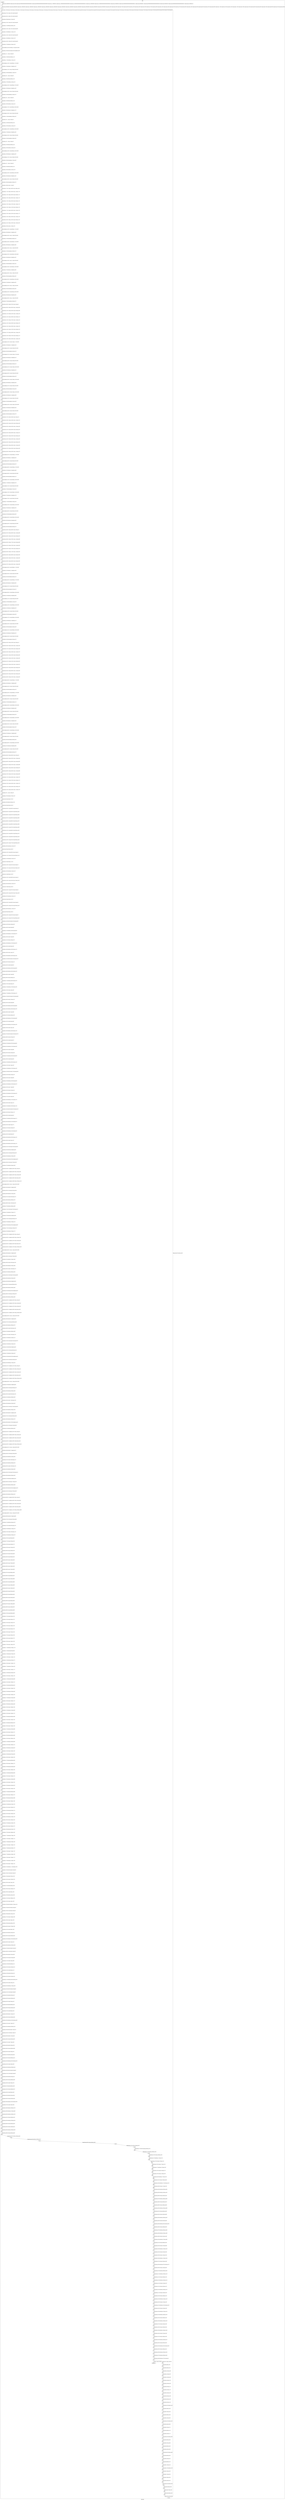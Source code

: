 digraph G {
label="Btor2XCFA";
subgraph cluster_0 {
label="main";
main_init[];
l1[];
l3[];
l4[];
l5[];
l6[];
l7[];
l8[];
l9[];
l10[];
l11[];
l12[];
l13[];
l14[];
l15[];
l16[];
l17[];
l18[];
l19[];
l20[];
l21[];
l22[];
l23[];
l24[];
l25[];
l26[];
l27[];
l28[];
l29[];
l30[];
l31[];
l32[];
l33[];
l34[];
l35[];
l36[];
l37[];
l38[];
l39[];
l40[];
l41[];
l42[];
l43[];
l44[];
l45[];
l46[];
l47[];
l48[];
l49[];
l50[];
l51[];
l52[];
l53[];
l54[];
l55[];
l56[];
l57[];
l58[];
l59[];
l60[];
l61[];
l62[];
l63[];
l64[];
l65[];
l66[];
l67[];
l68[];
l69[];
l70[];
l71[];
l72[];
l73[];
l74[];
l75[];
l76[];
l77[];
l78[];
l79[];
l80[];
l81[];
l82[];
l83[];
l84[];
l85[];
l86[];
l87[];
l88[];
l89[];
l90[];
l91[];
l92[];
l93[];
l94[];
l95[];
l96[];
l97[];
l98[];
l99[];
l100[];
l101[];
l102[];
l103[];
l104[];
l105[];
l106[];
l107[];
l108[];
l109[];
l110[];
l111[];
l112[];
l113[];
l114[];
l115[];
l116[];
l117[];
l118[];
l119[];
l120[];
l121[];
l122[];
l123[];
l124[];
l125[];
l126[];
l127[];
l128[];
l129[];
l130[];
l131[];
l132[];
l133[];
l134[];
l135[];
l136[];
l137[];
l138[];
l139[];
l140[];
l141[];
l142[];
l143[];
l144[];
l145[];
l146[];
l147[];
l148[];
l149[];
l150[];
l151[];
l152[];
l153[];
l154[];
l155[];
l156[];
l157[];
l158[];
l159[];
l160[];
l161[];
l162[];
l163[];
l164[];
l165[];
l166[];
l167[];
l168[];
l169[];
l170[];
l171[];
l172[];
l173[];
l174[];
l175[];
l176[];
l177[];
l178[];
l179[];
l180[];
l181[];
l182[];
l183[];
l184[];
l185[];
l186[];
l187[];
l188[];
l189[];
l190[];
l191[];
l192[];
l193[];
l194[];
l195[];
l196[];
l197[];
l198[];
l199[];
l200[];
l201[];
l202[];
l203[];
l204[];
l205[];
l206[];
l207[];
l208[];
l209[];
l210[];
l211[];
l212[];
l213[];
l214[];
l215[];
l216[];
l217[];
l218[];
l219[];
l220[];
l221[];
l222[];
l223[];
l224[];
l225[];
l226[];
l227[];
l228[];
l229[];
l230[];
l231[];
l232[];
l233[];
l234[];
l235[];
l236[];
l237[];
l238[];
l239[];
l240[];
l241[];
l242[];
l243[];
l244[];
l245[];
l246[];
l247[];
l248[];
l249[];
l250[];
l251[];
l252[];
l253[];
l254[];
l255[];
l256[];
l257[];
l258[];
l259[];
l260[];
l261[];
l262[];
l263[];
l264[];
l265[];
l266[];
l267[];
l268[];
l269[];
l270[];
l271[];
l272[];
l273[];
l274[];
l275[];
l276[];
l277[];
l278[];
l279[];
l280[];
l281[];
l282[];
l283[];
l284[];
l285[];
l286[];
l287[];
l288[];
l289[];
l290[];
l291[];
l292[];
l293[];
l294[];
l295[];
l296[];
l297[];
l298[];
l299[];
l300[];
l301[];
l302[];
l303[];
l304[];
l305[];
l306[];
l307[];
l308[];
l309[];
l310[];
l311[];
l312[];
l313[];
l314[];
l315[];
l316[];
l317[];
l318[];
l319[];
l320[];
l321[];
l322[];
l323[];
l324[];
l325[];
l326[];
l327[];
l328[];
l329[];
l330[];
l331[];
l332[];
l333[];
l334[];
l335[];
l336[];
l337[];
l338[];
l339[];
l340[];
l341[];
l342[];
l343[];
l344[];
l345[];
l346[];
l347[];
l348[];
l349[];
l350[];
l351[];
l352[];
l353[];
l354[];
l355[];
l356[];
l357[];
l358[];
l359[];
l360[];
l361[];
l362[];
l363[];
l364[];
l365[];
l366[];
l367[];
l368[];
l369[];
l370[];
l371[];
l372[];
l373[];
l374[];
l375[];
l376[];
l377[];
l378[];
l379[];
l380[];
l381[];
l382[];
l383[];
l384[];
l385[];
l386[];
l387[];
l388[];
l389[];
l390[];
l391[];
l392[];
l393[];
l394[];
l395[];
l396[];
l397[];
l398[];
l399[];
l400[];
l401[];
l402[];
l403[];
l404[];
l405[];
l406[];
l407[];
l408[];
l409[];
l410[];
l411[];
l412[];
l413[];
l414[];
l415[];
l416[];
l417[];
l418[];
l419[];
l420[];
l421[];
l422[];
l423[];
l424[];
l425[];
l426[];
l427[];
l428[];
l429[];
l430[];
l431[];
l432[];
l433[];
l434[];
l435[];
l436[];
l437[];
l438[];
l439[];
l440[];
l441[];
l442[];
l443[];
l444[];
l445[];
l446[];
l447[];
l448[];
l449[];
l450[];
l451[];
l452[];
l453[];
l454[];
l455[];
l456[];
l457[];
l458[];
l459[];
l460[];
l461[];
l462[];
l463[];
l464[];
l465[];
l466[];
l467[];
l468[];
l469[];
l470[];
l471[];
l472[];
l473[];
l474[];
l475[];
l476[];
l477[];
l478[];
l479[];
l480[];
l481[];
l482[];
l483[];
l484[];
l485[];
l486[];
l487[];
l488[];
l489[];
l490[];
l491[];
l492[];
l493[];
l494[];
l495[];
l496[];
l497[];
l498[];
l499[];
l500[];
l501[];
l502[];
l503[];
l504[];
l505[];
l506[];
l507[];
l508[];
l509[];
l510[];
l511[];
l512[];
l513[];
l514[];
l515[];
l516[];
l517[];
l518[];
l519[];
l520[];
l521[];
l522[];
l523[];
l524[];
l525[];
l526[];
l527[];
l528[];
l529[];
l530[];
l531[];
l532[];
l533[];
l534[];
l535[];
l536[];
l537[];
l538[];
l539[];
l540[];
l541[];
l542[];
l543[];
l544[];
l545[];
l546[];
l547[];
l548[];
l549[];
l550[];
l551[];
l552[];
l553[];
l554[];
l555[];
l556[];
l557[];
l558[];
l559[];
l560[];
l561[];
l562[];
l563[];
l564[];
l565[];
l566[];
l567[];
l568[];
l569[];
l570[];
l571[];
l572[];
l573[];
l574[];
l575[];
l576[];
l577[];
l578[];
l579[];
l580[];
l581[];
l582[];
l583[];
l584[];
l585[];
l586[];
l587[];
l588[];
l589[];
l590[];
l591[];
l592[];
l593[];
l594[];
l595[];
l596[];
l597[];
l598[];
l599[];
l600[];
l601[];
l602[];
l603[];
l604[];
l605[];
l606[];
l607[];
l608[];
l609[];
l610[];
l611[];
l612[];
l613[];
l614[];
l615[];
l616[];
l617[];
l618[];
l619[];
l620[];
l621[];
l622[];
l623[];
l624[];
l625[];
l626[];
l627[];
l628[];
l629[];
l630[];
l631[];
l632[];
l633[];
l634[];
l635[];
l636[];
l637[];
l638[];
l639[];
l640[];
l641[];
l642[];
l643[];
l644[];
l645[];
l646[];
l647[];
l648[];
l649[];
l650[];
l651[];
l652[];
l653[];
l654[];
l655[];
l656[];
l657[];
l658[];
l659[];
l660[];
l661[];
l662[];
l663[];
l664[];
l665[];
l666[];
l667[];
l668[];
l669[];
l670[];
l671[];
l672[];
l673[];
l674[];
l675[];
l676[];
l677[];
l678[];
l679[];
l680[];
l681[];
l682[];
l683[];
l684[];
l685[];
l686[];
l687[];
l688[];
l689[];
l690[];
l691[];
l692[];
l693[];
l694[];
l695[];
l696[];
l697[];
l698[];
l699[];
l700[];
l701[];
l702[];
l703[];
l704[];
l705[];
l706[];
l707[];
l708[];
l709[];
l710[];
l711[];
l712[];
l713[];
l714[];
l715[];
l716[];
l717[];
l718[];
l719[];
l720[];
l721[];
l722[];
l723[];
l724[];
l725[];
l726[];
l727[];
l728[];
l729[];
l730[];
l731[];
l732[];
l733[];
l734[];
l735[];
l736[];
l737[];
l738[];
l739[];
l740[];
l741[];
l742[];
l743[];
l744[];
l745[];
l746[];
l747[];
l748[];
l749[];
l750[];
l751[];
l752[];
l753[];
l754[];
main_error[];
l755[];
l756[];
l757[];
l758[];
l759[];
l760[];
l761[];
l762[];
l763[];
l764[];
l765[];
l766[];
l767[];
l768[];
l769[];
l770[];
l771[];
l772[];
l773[];
l774[];
l775[];
l776[];
l777[];
l778[];
l779[];
l780[];
l781[];
l782[];
l783[];
l784[];
l785[];
l786[];
l787[];
l788[];
l789[];
l790[];
l791[];
l792[];
l793[];
l794[];
l795[];
l796[];
l797[];
l798[];
main_init -> l1 [label="[(assign const_5 #b00000000),(assign const_32 #b0),(assign const_95 #b00000000000000000000000000000001),(assign const_96 #b00000000000000000000000000000000),(assign const_111 #b00000001),(assign const_113 #b000000000000000000000000),(assign const_116 #b00000000000000000000000000000110),(assign const_120 #b00000000),(assign const_221 #b00000000000000000000000000000010),(assign const_224 #b00000010),(assign const_260 #b00000000000000000000000000000011),(assign const_263 #b00000011),(assign const_299 #b00000000000000000000000000000100),(assign const_302 #b00000100),(assign const_338 #b00000000000000000000000000000101),(assign const_341 #b00000101)] "];
l3 -> l4 [label="[(havoc input_112),(havoc input_122),(havoc input_124),(havoc input_131),(havoc input_133),(havoc input_140),(havoc input_142),(havoc input_149),(havoc input_151),(havoc input_158),(havoc input_160),(havoc input_167),(havoc input_377),(havoc input_381),(havoc input_384),(havoc input_385),(havoc input_386),(havoc input_387),(havoc input_388),(havoc input_389),(havoc input_390),(havoc input_391),(havoc input_392),(havoc input_393),(havoc input_407),(havoc input_413),(havoc input_419),(havoc input_425),(havoc input_431),(havoc input_437),(havoc input_452),(havoc input_470),(havoc input_488),(havoc input_506),(havoc input_524),(havoc input_542)] "];
l4 -> l5 [label="[(assign ternary_97 (ite (= state_41 #b1) const_95 const_96))] "];
l5 -> l6 [label="[(assign ternary_98 (ite (= state_51 #b1) const_95 const_96))] "];
l6 -> l7 [label="[(assign binary_99 (bvadd ternary_97 ternary_98))] "];
l7 -> l8 [label="[(assign ternary_100 (ite (= state_61 #b1) const_95 const_96))] "];
l8 -> l9 [label="[(assign binary_101 (bvadd binary_99 ternary_100))] "];
l9 -> l10 [label="[(assign ternary_102 (ite (= state_71 #b1) const_95 const_96))] "];
l10 -> l11 [label="[(assign binary_103 (bvadd binary_101 ternary_102))] "];
l11 -> l12 [label="[(assign ternary_104 (ite (= state_81 #b1) const_95 const_96))] "];
l12 -> l13 [label="[(assign binary_105 (bvadd binary_103 ternary_104))] "];
l13 -> l14 [label="[(assign ternary_106 (ite (= state_91 #b1) const_95 const_96))] "];
l14 -> l15 [label="[(assign binary_107 (bvadd binary_105 ternary_106))] "];
l15 -> l16 [label="[(assign comparison_108 (ite (bvule binary_107 const_95) #b1 #b0))] "];
l16 -> l17 [label="[(assign binary_109 (bvand (bvnot state_93) (bvnot comparison_108)))] "];
l17 -> l18 [label="[(assign binary_114 (++ const_113 state_30))] "];
l18 -> l19 [label="[(assign binary_115 (bvadd const_95 binary_114))] "];
l19 -> l20 [label="[(assign binary_117 (bvsrem binary_115 const_116))] "];
l20 -> l21 [label="[(assign comparison_118 (ite (= const_96 binary_117) #b1 #b0))] "];
l21 -> l22 [label="[(assign binary_119 (bvand input_112 comparison_118))] "];
l22 -> l23 [label="[(assign comparison_121 (ite (= const_120 state_30) #b1 #b0))] "];
l23 -> l24 [label="[(assign binary_123 (bvand comparison_121 input_122))] "];
l24 -> l25 [label="[(assign binary_125 (++ const_113 state_28))] "];
l25 -> l26 [label="[(assign binary_126 (bvadd const_95 binary_125))] "];
l26 -> l27 [label="[(assign binary_127 (bvsrem binary_126 const_116))] "];
l27 -> l28 [label="[(assign comparison_128 (ite (= const_96 binary_127) #b1 #b0))] "];
l28 -> l29 [label="[(assign binary_129 (bvand input_124 comparison_128))] "];
l29 -> l30 [label="[(assign comparison_130 (ite (= const_120 state_28) #b1 #b0))] "];
l30 -> l31 [label="[(assign binary_132 (bvand comparison_130 input_131))] "];
l31 -> l32 [label="[(assign binary_134 (++ const_113 state_26))] "];
l32 -> l33 [label="[(assign binary_135 (bvadd const_95 binary_134))] "];
l33 -> l34 [label="[(assign binary_136 (bvsrem binary_135 const_116))] "];
l34 -> l35 [label="[(assign comparison_137 (ite (= const_96 binary_136) #b1 #b0))] "];
l35 -> l36 [label="[(assign binary_138 (bvand input_133 comparison_137))] "];
l36 -> l37 [label="[(assign comparison_139 (ite (= const_120 state_26) #b1 #b0))] "];
l37 -> l38 [label="[(assign binary_141 (bvand comparison_139 input_140))] "];
l38 -> l39 [label="[(assign binary_143 (++ const_113 state_24))] "];
l39 -> l40 [label="[(assign binary_144 (bvadd const_95 binary_143))] "];
l40 -> l41 [label="[(assign binary_145 (bvsrem binary_144 const_116))] "];
l41 -> l42 [label="[(assign comparison_146 (ite (= const_96 binary_145) #b1 #b0))] "];
l42 -> l43 [label="[(assign binary_147 (bvand input_142 comparison_146))] "];
l43 -> l44 [label="[(assign comparison_148 (ite (= const_120 state_24) #b1 #b0))] "];
l44 -> l45 [label="[(assign binary_150 (bvand comparison_148 input_149))] "];
l45 -> l46 [label="[(assign binary_152 (++ const_113 state_22))] "];
l46 -> l47 [label="[(assign binary_153 (bvadd const_95 binary_152))] "];
l47 -> l48 [label="[(assign binary_154 (bvsrem binary_153 const_116))] "];
l48 -> l49 [label="[(assign comparison_155 (ite (= const_96 binary_154) #b1 #b0))] "];
l49 -> l50 [label="[(assign binary_156 (bvand input_151 comparison_155))] "];
l50 -> l51 [label="[(assign comparison_157 (ite (= const_120 state_22) #b1 #b0))] "];
l51 -> l52 [label="[(assign binary_159 (bvand comparison_157 input_158))] "];
l52 -> l53 [label="[(assign binary_161 (++ const_113 state_20))] "];
l53 -> l54 [label="[(assign binary_162 (bvadd const_95 binary_161))] "];
l54 -> l55 [label="[(assign binary_163 (bvsrem binary_162 const_116))] "];
l55 -> l56 [label="[(assign comparison_164 (ite (= const_96 binary_163) #b1 #b0))] "];
l56 -> l57 [label="[(assign binary_165 (bvand input_160 comparison_164))] "];
l57 -> l58 [label="[(assign comparison_166 (ite (= const_120 state_20) #b1 #b0))] "];
l58 -> l59 [label="[(assign binary_168 (bvand comparison_166 input_167))] "];
l59 -> l60 [label="[(assign binary_169 (bvxor const_111 state_6))] "];
l60 -> l61 [label="[(assign ternary_170 (ite (= binary_168 #b1) const_120 binary_169))] "];
l61 -> l62 [label="[(assign ternary_171 (ite (= binary_165 #b1) const_111 ternary_170))] "];
l62 -> l63 [label="[(assign ternary_172 (ite (= binary_159 #b1) const_120 ternary_171))] "];
l63 -> l64 [label="[(assign ternary_173 (ite (= binary_156 #b1) const_111 ternary_172))] "];
l64 -> l65 [label="[(assign ternary_174 (ite (= binary_150 #b1) const_120 ternary_173))] "];
l65 -> l66 [label="[(assign ternary_175 (ite (= binary_147 #b1) const_111 ternary_174))] "];
l66 -> l67 [label="[(assign ternary_176 (ite (= binary_141 #b1) const_120 ternary_175))] "];
l67 -> l68 [label="[(assign ternary_177 (ite (= binary_138 #b1) const_111 ternary_176))] "];
l68 -> l69 [label="[(assign ternary_178 (ite (= binary_132 #b1) const_120 ternary_177))] "];
l69 -> l70 [label="[(assign ternary_179 (ite (= binary_129 #b1) const_111 ternary_178))] "];
l70 -> l71 [label="[(assign ternary_180 (ite (= binary_123 #b1) const_120 ternary_179))] "];
l71 -> l72 [label="[(assign ternary_181 (ite (= binary_119 #b1) const_111 ternary_180))] "];
l72 -> l73 [label="[(assign binary_182 (bvxor const_111 ternary_181))] "];
l73 -> l74 [label="[(assign comparison_184 (ite (= const_95 binary_117) #b1 #b0))] "];
l74 -> l75 [label="[(assign binary_185 (bvand input_112 comparison_184))] "];
l75 -> l76 [label="[(assign comparison_186 (ite (= const_111 state_30) #b1 #b0))] "];
l76 -> l77 [label="[(assign binary_187 (bvand comparison_186 input_122))] "];
l77 -> l78 [label="[(assign comparison_188 (ite (= const_95 binary_127) #b1 #b0))] "];
l78 -> l79 [label="[(assign binary_189 (bvand input_124 comparison_188))] "];
l79 -> l80 [label="[(assign comparison_190 (ite (= const_111 state_28) #b1 #b0))] "];
l80 -> l81 [label="[(assign binary_191 (bvand comparison_190 input_131))] "];
l81 -> l82 [label="[(assign comparison_192 (ite (= const_95 binary_136) #b1 #b0))] "];
l82 -> l83 [label="[(assign binary_193 (bvand input_133 comparison_192))] "];
l83 -> l84 [label="[(assign comparison_194 (ite (= const_111 state_26) #b1 #b0))] "];
l84 -> l85 [label="[(assign binary_195 (bvand comparison_194 input_140))] "];
l85 -> l86 [label="[(assign comparison_196 (ite (= const_95 binary_145) #b1 #b0))] "];
l86 -> l87 [label="[(assign binary_197 (bvand input_142 comparison_196))] "];
l87 -> l88 [label="[(assign comparison_198 (ite (= const_111 state_24) #b1 #b0))] "];
l88 -> l89 [label="[(assign binary_199 (bvand comparison_198 input_149))] "];
l89 -> l90 [label="[(assign comparison_200 (ite (= const_95 binary_154) #b1 #b0))] "];
l90 -> l91 [label="[(assign binary_201 (bvand input_151 comparison_200))] "];
l91 -> l92 [label="[(assign comparison_202 (ite (= const_111 state_22) #b1 #b0))] "];
l92 -> l93 [label="[(assign binary_203 (bvand comparison_202 input_158))] "];
l93 -> l94 [label="[(assign comparison_204 (ite (= const_95 binary_163) #b1 #b0))] "];
l94 -> l95 [label="[(assign binary_205 (bvand input_160 comparison_204))] "];
l95 -> l96 [label="[(assign comparison_206 (ite (= const_111 state_20) #b1 #b0))] "];
l96 -> l97 [label="[(assign binary_207 (bvand comparison_206 input_167))] "];
l97 -> l98 [label="[(assign ternary_208 (ite (= binary_207 #b1) const_120 state_8))] "];
l98 -> l99 [label="[(assign ternary_209 (ite (= binary_205 #b1) const_111 ternary_208))] "];
l99 -> l100 [label="[(assign ternary_210 (ite (= binary_203 #b1) const_120 ternary_209))] "];
l100 -> l101 [label="[(assign ternary_211 (ite (= binary_201 #b1) const_111 ternary_210))] "];
l101 -> l102 [label="[(assign ternary_212 (ite (= binary_199 #b1) const_120 ternary_211))] "];
l102 -> l103 [label="[(assign ternary_213 (ite (= binary_197 #b1) const_111 ternary_212))] "];
l103 -> l104 [label="[(assign ternary_214 (ite (= binary_195 #b1) const_120 ternary_213))] "];
l104 -> l105 [label="[(assign ternary_215 (ite (= binary_193 #b1) const_111 ternary_214))] "];
l105 -> l106 [label="[(assign ternary_216 (ite (= binary_191 #b1) const_120 ternary_215))] "];
l106 -> l107 [label="[(assign ternary_217 (ite (= binary_189 #b1) const_111 ternary_216))] "];
l107 -> l108 [label="[(assign ternary_218 (ite (= binary_187 #b1) const_120 ternary_217))] "];
l108 -> l109 [label="[(assign ternary_219 (ite (= binary_185 #b1) const_111 ternary_218))] "];
l109 -> l110 [label="[(assign comparison_222 (ite (= const_221 binary_117) #b1 #b0))] "];
l110 -> l111 [label="[(assign binary_223 (bvand input_112 comparison_222))] "];
l111 -> l112 [label="[(assign comparison_225 (ite (= const_224 state_30) #b1 #b0))] "];
l112 -> l113 [label="[(assign binary_226 (bvand comparison_225 input_122))] "];
l113 -> l114 [label="[(assign comparison_227 (ite (= const_221 binary_127) #b1 #b0))] "];
l114 -> l115 [label="[(assign binary_228 (bvand input_124 comparison_227))] "];
l115 -> l116 [label="[(assign comparison_229 (ite (= const_224 state_28) #b1 #b0))] "];
l116 -> l117 [label="[(assign binary_230 (bvand comparison_229 input_131))] "];
l117 -> l118 [label="[(assign comparison_231 (ite (= const_221 binary_136) #b1 #b0))] "];
l118 -> l119 [label="[(assign binary_232 (bvand input_133 comparison_231))] "];
l119 -> l120 [label="[(assign comparison_233 (ite (= const_224 state_26) #b1 #b0))] "];
l120 -> l121 [label="[(assign binary_234 (bvand comparison_233 input_140))] "];
l121 -> l122 [label="[(assign comparison_235 (ite (= const_221 binary_145) #b1 #b0))] "];
l122 -> l123 [label="[(assign binary_236 (bvand input_142 comparison_235))] "];
l123 -> l124 [label="[(assign comparison_237 (ite (= const_224 state_24) #b1 #b0))] "];
l124 -> l125 [label="[(assign binary_238 (bvand comparison_237 input_149))] "];
l125 -> l126 [label="[(assign comparison_239 (ite (= const_221 binary_154) #b1 #b0))] "];
l126 -> l127 [label="[(assign binary_240 (bvand input_151 comparison_239))] "];
l127 -> l128 [label="[(assign comparison_241 (ite (= const_224 state_22) #b1 #b0))] "];
l128 -> l129 [label="[(assign binary_242 (bvand comparison_241 input_158))] "];
l129 -> l130 [label="[(assign comparison_243 (ite (= const_221 binary_163) #b1 #b0))] "];
l130 -> l131 [label="[(assign binary_244 (bvand input_160 comparison_243))] "];
l131 -> l132 [label="[(assign comparison_245 (ite (= const_224 state_20) #b1 #b0))] "];
l132 -> l133 [label="[(assign binary_246 (bvand comparison_245 input_167))] "];
l133 -> l134 [label="[(assign ternary_247 (ite (= binary_246 #b1) const_120 state_10))] "];
l134 -> l135 [label="[(assign ternary_248 (ite (= binary_244 #b1) const_111 ternary_247))] "];
l135 -> l136 [label="[(assign ternary_249 (ite (= binary_242 #b1) const_120 ternary_248))] "];
l136 -> l137 [label="[(assign ternary_250 (ite (= binary_240 #b1) const_111 ternary_249))] "];
l137 -> l138 [label="[(assign ternary_251 (ite (= binary_238 #b1) const_120 ternary_250))] "];
l138 -> l139 [label="[(assign ternary_252 (ite (= binary_236 #b1) const_111 ternary_251))] "];
l139 -> l140 [label="[(assign ternary_253 (ite (= binary_234 #b1) const_120 ternary_252))] "];
l140 -> l141 [label="[(assign ternary_254 (ite (= binary_232 #b1) const_111 ternary_253))] "];
l141 -> l142 [label="[(assign ternary_255 (ite (= binary_230 #b1) const_120 ternary_254))] "];
l142 -> l143 [label="[(assign ternary_256 (ite (= binary_228 #b1) const_111 ternary_255))] "];
l143 -> l144 [label="[(assign ternary_257 (ite (= binary_226 #b1) const_120 ternary_256))] "];
l144 -> l145 [label="[(assign ternary_258 (ite (= binary_223 #b1) const_111 ternary_257))] "];
l145 -> l146 [label="[(assign comparison_261 (ite (= const_260 binary_117) #b1 #b0))] "];
l146 -> l147 [label="[(assign binary_262 (bvand input_112 comparison_261))] "];
l147 -> l148 [label="[(assign comparison_264 (ite (= const_263 state_30) #b1 #b0))] "];
l148 -> l149 [label="[(assign binary_265 (bvand comparison_264 input_122))] "];
l149 -> l150 [label="[(assign comparison_266 (ite (= const_260 binary_127) #b1 #b0))] "];
l150 -> l151 [label="[(assign binary_267 (bvand input_124 comparison_266))] "];
l151 -> l152 [label="[(assign comparison_268 (ite (= const_263 state_28) #b1 #b0))] "];
l152 -> l153 [label="[(assign binary_269 (bvand comparison_268 input_131))] "];
l153 -> l154 [label="[(assign comparison_270 (ite (= const_260 binary_136) #b1 #b0))] "];
l154 -> l155 [label="[(assign binary_271 (bvand input_133 comparison_270))] "];
l155 -> l156 [label="[(assign comparison_272 (ite (= const_263 state_26) #b1 #b0))] "];
l156 -> l157 [label="[(assign binary_273 (bvand comparison_272 input_140))] "];
l157 -> l158 [label="[(assign comparison_274 (ite (= const_260 binary_145) #b1 #b0))] "];
l158 -> l159 [label="[(assign binary_275 (bvand input_142 comparison_274))] "];
l159 -> l160 [label="[(assign comparison_276 (ite (= const_263 state_24) #b1 #b0))] "];
l160 -> l161 [label="[(assign binary_277 (bvand comparison_276 input_149))] "];
l161 -> l162 [label="[(assign comparison_278 (ite (= const_260 binary_154) #b1 #b0))] "];
l162 -> l163 [label="[(assign binary_279 (bvand input_151 comparison_278))] "];
l163 -> l164 [label="[(assign comparison_280 (ite (= const_263 state_22) #b1 #b0))] "];
l164 -> l165 [label="[(assign binary_281 (bvand comparison_280 input_158))] "];
l165 -> l166 [label="[(assign comparison_282 (ite (= const_260 binary_163) #b1 #b0))] "];
l166 -> l167 [label="[(assign binary_283 (bvand input_160 comparison_282))] "];
l167 -> l168 [label="[(assign comparison_284 (ite (= const_263 state_20) #b1 #b0))] "];
l168 -> l169 [label="[(assign binary_285 (bvand comparison_284 input_167))] "];
l169 -> l170 [label="[(assign ternary_286 (ite (= binary_285 #b1) const_120 state_12))] "];
l170 -> l171 [label="[(assign ternary_287 (ite (= binary_283 #b1) const_111 ternary_286))] "];
l171 -> l172 [label="[(assign ternary_288 (ite (= binary_281 #b1) const_120 ternary_287))] "];
l172 -> l173 [label="[(assign ternary_289 (ite (= binary_279 #b1) const_111 ternary_288))] "];
l173 -> l174 [label="[(assign ternary_290 (ite (= binary_277 #b1) const_120 ternary_289))] "];
l174 -> l175 [label="[(assign ternary_291 (ite (= binary_275 #b1) const_111 ternary_290))] "];
l175 -> l176 [label="[(assign ternary_292 (ite (= binary_273 #b1) const_120 ternary_291))] "];
l176 -> l177 [label="[(assign ternary_293 (ite (= binary_271 #b1) const_111 ternary_292))] "];
l177 -> l178 [label="[(assign ternary_294 (ite (= binary_269 #b1) const_120 ternary_293))] "];
l178 -> l179 [label="[(assign ternary_295 (ite (= binary_267 #b1) const_111 ternary_294))] "];
l179 -> l180 [label="[(assign ternary_296 (ite (= binary_265 #b1) const_120 ternary_295))] "];
l180 -> l181 [label="[(assign ternary_297 (ite (= binary_262 #b1) const_111 ternary_296))] "];
l181 -> l182 [label="[(assign comparison_300 (ite (= const_299 binary_117) #b1 #b0))] "];
l182 -> l183 [label="[(assign binary_301 (bvand input_112 comparison_300))] "];
l183 -> l184 [label="[(assign comparison_303 (ite (= const_302 state_30) #b1 #b0))] "];
l184 -> l185 [label="[(assign binary_304 (bvand comparison_303 input_122))] "];
l185 -> l186 [label="[(assign comparison_305 (ite (= const_299 binary_127) #b1 #b0))] "];
l186 -> l187 [label="[(assign binary_306 (bvand input_124 comparison_305))] "];
l187 -> l188 [label="[(assign comparison_307 (ite (= const_302 state_28) #b1 #b0))] "];
l188 -> l189 [label="[(assign binary_308 (bvand comparison_307 input_131))] "];
l189 -> l190 [label="[(assign comparison_309 (ite (= const_299 binary_136) #b1 #b0))] "];
l190 -> l191 [label="[(assign binary_310 (bvand input_133 comparison_309))] "];
l191 -> l192 [label="[(assign comparison_311 (ite (= const_302 state_26) #b1 #b0))] "];
l192 -> l193 [label="[(assign binary_312 (bvand comparison_311 input_140))] "];
l193 -> l194 [label="[(assign comparison_313 (ite (= const_299 binary_145) #b1 #b0))] "];
l194 -> l195 [label="[(assign binary_314 (bvand input_142 comparison_313))] "];
l195 -> l196 [label="[(assign comparison_315 (ite (= const_302 state_24) #b1 #b0))] "];
l196 -> l197 [label="[(assign binary_316 (bvand comparison_315 input_149))] "];
l197 -> l198 [label="[(assign comparison_317 (ite (= const_299 binary_154) #b1 #b0))] "];
l198 -> l199 [label="[(assign binary_318 (bvand input_151 comparison_317))] "];
l199 -> l200 [label="[(assign comparison_319 (ite (= const_302 state_22) #b1 #b0))] "];
l200 -> l201 [label="[(assign binary_320 (bvand comparison_319 input_158))] "];
l201 -> l202 [label="[(assign comparison_321 (ite (= const_299 binary_163) #b1 #b0))] "];
l202 -> l203 [label="[(assign binary_322 (bvand input_160 comparison_321))] "];
l203 -> l204 [label="[(assign comparison_323 (ite (= const_302 state_20) #b1 #b0))] "];
l204 -> l205 [label="[(assign binary_324 (bvand comparison_323 input_167))] "];
l205 -> l206 [label="[(assign ternary_325 (ite (= binary_324 #b1) const_120 state_14))] "];
l206 -> l207 [label="[(assign ternary_326 (ite (= binary_322 #b1) const_111 ternary_325))] "];
l207 -> l208 [label="[(assign ternary_327 (ite (= binary_320 #b1) const_120 ternary_326))] "];
l208 -> l209 [label="[(assign ternary_328 (ite (= binary_318 #b1) const_111 ternary_327))] "];
l209 -> l210 [label="[(assign ternary_329 (ite (= binary_316 #b1) const_120 ternary_328))] "];
l210 -> l211 [label="[(assign ternary_330 (ite (= binary_314 #b1) const_111 ternary_329))] "];
l211 -> l212 [label="[(assign ternary_331 (ite (= binary_312 #b1) const_120 ternary_330))] "];
l212 -> l213 [label="[(assign ternary_332 (ite (= binary_310 #b1) const_111 ternary_331))] "];
l213 -> l214 [label="[(assign ternary_333 (ite (= binary_308 #b1) const_120 ternary_332))] "];
l214 -> l215 [label="[(assign ternary_334 (ite (= binary_306 #b1) const_111 ternary_333))] "];
l215 -> l216 [label="[(assign ternary_335 (ite (= binary_304 #b1) const_120 ternary_334))] "];
l216 -> l217 [label="[(assign ternary_336 (ite (= binary_301 #b1) const_111 ternary_335))] "];
l217 -> l218 [label="[(assign comparison_339 (ite (= const_338 binary_117) #b1 #b0))] "];
l218 -> l219 [label="[(assign binary_340 (bvand input_112 comparison_339))] "];
l219 -> l220 [label="[(assign comparison_342 (ite (= const_341 state_30) #b1 #b0))] "];
l220 -> l221 [label="[(assign binary_343 (bvand comparison_342 input_122))] "];
l221 -> l222 [label="[(assign comparison_344 (ite (= const_338 binary_127) #b1 #b0))] "];
l222 -> l223 [label="[(assign binary_345 (bvand input_124 comparison_344))] "];
l223 -> l224 [label="[(assign comparison_346 (ite (= const_341 state_28) #b1 #b0))] "];
l224 -> l225 [label="[(assign binary_347 (bvand comparison_346 input_131))] "];
l225 -> l226 [label="[(assign comparison_348 (ite (= const_338 binary_136) #b1 #b0))] "];
l226 -> l227 [label="[(assign binary_349 (bvand input_133 comparison_348))] "];
l227 -> l228 [label="[(assign comparison_350 (ite (= const_341 state_26) #b1 #b0))] "];
l228 -> l229 [label="[(assign binary_351 (bvand comparison_350 input_140))] "];
l229 -> l230 [label="[(assign comparison_352 (ite (= const_338 binary_145) #b1 #b0))] "];
l230 -> l231 [label="[(assign binary_353 (bvand input_142 comparison_352))] "];
l231 -> l232 [label="[(assign comparison_354 (ite (= const_341 state_24) #b1 #b0))] "];
l232 -> l233 [label="[(assign binary_355 (bvand comparison_354 input_149))] "];
l233 -> l234 [label="[(assign comparison_356 (ite (= const_338 binary_154) #b1 #b0))] "];
l234 -> l235 [label="[(assign binary_357 (bvand input_151 comparison_356))] "];
l235 -> l236 [label="[(assign comparison_358 (ite (= const_341 state_22) #b1 #b0))] "];
l236 -> l237 [label="[(assign binary_359 (bvand comparison_358 input_158))] "];
l237 -> l238 [label="[(assign comparison_360 (ite (= const_338 binary_163) #b1 #b0))] "];
l238 -> l239 [label="[(assign binary_361 (bvand input_160 comparison_360))] "];
l239 -> l240 [label="[(assign comparison_362 (ite (= const_341 state_20) #b1 #b0))] "];
l240 -> l241 [label="[(assign binary_363 (bvand comparison_362 input_167))] "];
l241 -> l242 [label="[(assign ternary_364 (ite (= binary_363 #b1) const_120 state_16))] "];
l242 -> l243 [label="[(assign ternary_365 (ite (= binary_361 #b1) const_111 ternary_364))] "];
l243 -> l244 [label="[(assign ternary_366 (ite (= binary_359 #b1) const_120 ternary_365))] "];
l244 -> l245 [label="[(assign ternary_367 (ite (= binary_357 #b1) const_111 ternary_366))] "];
l245 -> l246 [label="[(assign ternary_368 (ite (= binary_355 #b1) const_120 ternary_367))] "];
l246 -> l247 [label="[(assign ternary_369 (ite (= binary_353 #b1) const_111 ternary_368))] "];
l247 -> l248 [label="[(assign ternary_370 (ite (= binary_351 #b1) const_120 ternary_369))] "];
l248 -> l249 [label="[(assign ternary_371 (ite (= binary_349 #b1) const_111 ternary_370))] "];
l249 -> l250 [label="[(assign ternary_372 (ite (= binary_347 #b1) const_120 ternary_371))] "];
l250 -> l251 [label="[(assign ternary_373 (ite (= binary_345 #b1) const_111 ternary_372))] "];
l251 -> l252 [label="[(assign ternary_374 (ite (= binary_343 #b1) const_120 ternary_373))] "];
l252 -> l253 [label="[(assign ternary_375 (ite (= binary_340 #b1) const_111 ternary_374))] "];
l253 -> l254 [label="[(assign binary_378 (++ const_113 state_18))] "];
l254 -> l255 [label="[(assign binary_379 (bvsub binary_378 const_116))] "];
l255 -> l256 [label="[(assign slice_380 (extract binary_379 0 8))] "];
l256 -> l257 [label="[(assign binary_382 (bvadd const_95 binary_378))] "];
l257 -> l258 [label="[(assign slice_383 (extract binary_382 0 8))] "];
l258 -> l259 [label="[(assign ternary_394 (ite (= input_393 #b1) slice_383 state_18))] "];
l259 -> l260 [label="[(assign ternary_395 (ite (= input_392 #b1) slice_380 ternary_394))] "];
l260 -> l261 [label="[(assign ternary_396 (ite (= input_391 #b1) slice_383 ternary_395))] "];
l261 -> l262 [label="[(assign ternary_397 (ite (= input_390 #b1) slice_380 ternary_396))] "];
l262 -> l263 [label="[(assign ternary_398 (ite (= input_389 #b1) slice_383 ternary_397))] "];
l263 -> l264 [label="[(assign ternary_399 (ite (= input_388 #b1) slice_380 ternary_398))] "];
l264 -> l265 [label="[(assign ternary_400 (ite (= input_387 #b1) slice_383 ternary_399))] "];
l265 -> l266 [label="[(assign ternary_401 (ite (= input_386 #b1) slice_380 ternary_400))] "];
l266 -> l267 [label="[(assign ternary_402 (ite (= input_385 #b1) slice_383 ternary_401))] "];
l267 -> l268 [label="[(assign ternary_403 (ite (= input_384 #b1) slice_380 ternary_402))] "];
l268 -> l269 [label="[(assign ternary_404 (ite (= input_381 #b1) slice_383 ternary_403))] "];
l269 -> l270 [label="[(assign ternary_405 (ite (= input_377 #b1) slice_380 ternary_404))] "];
l270 -> l271 [label="[(assign binary_408 (bvsrem binary_161 const_116))] "];
l271 -> l272 [label="[(assign slice_409 (extract binary_408 0 8))] "];
l272 -> l273 [label="[(assign ternary_410 (ite (= input_393 #b1) state_18 state_20))] "];
l273 -> l274 [label="[(assign ternary_411 (ite (= input_407 #b1) slice_409 ternary_410))] "];
l274 -> l275 [label="[(assign binary_414 (bvsrem binary_152 const_116))] "];
l275 -> l276 [label="[(assign slice_415 (extract binary_414 0 8))] "];
l276 -> l277 [label="[(assign ternary_416 (ite (= input_391 #b1) state_18 state_22))] "];
l277 -> l278 [label="[(assign ternary_417 (ite (= input_413 #b1) slice_415 ternary_416))] "];
l278 -> l279 [label="[(assign binary_420 (bvsrem binary_143 const_116))] "];
l279 -> l280 [label="[(assign slice_421 (extract binary_420 0 8))] "];
l280 -> l281 [label="[(assign ternary_422 (ite (= input_389 #b1) state_18 state_24))] "];
l281 -> l282 [label="[(assign ternary_423 (ite (= input_419 #b1) slice_421 ternary_422))] "];
l282 -> l283 [label="[(assign binary_426 (bvsrem binary_134 const_116))] "];
l283 -> l284 [label="[(assign slice_427 (extract binary_426 0 8))] "];
l284 -> l285 [label="[(assign ternary_428 (ite (= input_387 #b1) state_18 state_26))] "];
l285 -> l286 [label="[(assign ternary_429 (ite (= input_425 #b1) slice_427 ternary_428))] "];
l286 -> l287 [label="[(assign binary_432 (bvsrem binary_125 const_116))] "];
l287 -> l288 [label="[(assign slice_433 (extract binary_432 0 8))] "];
l288 -> l289 [label="[(assign ternary_434 (ite (= input_385 #b1) state_18 state_28))] "];
l289 -> l290 [label="[(assign ternary_435 (ite (= input_431 #b1) slice_433 ternary_434))] "];
l290 -> l291 [label="[(assign binary_438 (bvsrem binary_114 const_116))] "];
l291 -> l292 [label="[(assign slice_439 (extract binary_438 0 8))] "];
l292 -> l293 [label="[(assign ternary_440 (ite (= input_381 #b1) state_18 state_30))] "];
l293 -> l294 [label="[(assign ternary_441 (ite (= input_437 #b1) slice_439 ternary_440))] "];
l294 -> l295 [label="[(assign binary_443 (bvand (bvnot state_33) (bvnot input_393)))] "];
l295 -> l296 [label="[(assign binary_444 (bvor binary_443 input_160))] "];
l296 -> l297 [label="[(assign binary_446 (bvor state_35 input_393))] "];
l297 -> l298 [label="[(assign binary_447 (bvand binary_446 (bvnot input_392)))] "];
l298 -> l299 [label="[(assign binary_448 (bvand binary_447 (bvnot input_407)))] "];
l299 -> l300 [label="[(assign binary_450 (bvor state_37 input_392))] "];
l300 -> l301 [label="[(assign binary_451 (bvor binary_450 input_407))] "];
l301 -> l302 [label="[(assign binary_453 (bvand binary_451 (bvnot input_452)))] "];
l302 -> l303 [label="[(assign binary_455 (bvor state_39 input_452))] "];
l303 -> l304 [label="[(assign binary_456 (bvand binary_455 (bvnot input_167)))] "];
l304 -> l305 [label="[(assign binary_458 (bvor state_41 input_167))] "];
l305 -> l306 [label="[(assign binary_459 (bvand binary_458 (bvnot input_160)))] "];
l306 -> l307 [label="[(assign binary_461 (bvand (bvnot state_43) (bvnot input_391)))] "];
l307 -> l308 [label="[(assign binary_462 (bvor binary_461 input_151))] "];
l308 -> l309 [label="[(assign binary_464 (bvor state_45 input_391))] "];
l309 -> l310 [label="[(assign binary_465 (bvand binary_464 (bvnot input_390)))] "];
l310 -> l311 [label="[(assign binary_466 (bvand binary_465 (bvnot input_413)))] "];
l311 -> l312 [label="[(assign binary_468 (bvor state_47 input_390))] "];
l312 -> l313 [label="[(assign binary_469 (bvor binary_468 input_413))] "];
l313 -> l314 [label="[(assign binary_471 (bvand binary_469 (bvnot input_470)))] "];
l314 -> l315 [label="[(assign binary_473 (bvor state_49 input_470))] "];
l315 -> l316 [label="[(assign binary_474 (bvand binary_473 (bvnot input_158)))] "];
l316 -> l317 [label="[(assign binary_476 (bvor state_51 input_158))] "];
l317 -> l318 [label="[(assign binary_477 (bvand binary_476 (bvnot input_151)))] "];
l318 -> l319 [label="[(assign binary_479 (bvand (bvnot state_53) (bvnot input_389)))] "];
l319 -> l320 [label="[(assign binary_480 (bvor binary_479 input_142))] "];
l320 -> l321 [label="[(assign binary_482 (bvor state_55 input_389))] "];
l321 -> l322 [label="[(assign binary_483 (bvand binary_482 (bvnot input_388)))] "];
l322 -> l323 [label="[(assign binary_484 (bvand binary_483 (bvnot input_419)))] "];
l323 -> l324 [label="[(assign binary_486 (bvor state_57 input_388))] "];
l324 -> l325 [label="[(assign binary_487 (bvor binary_486 input_419))] "];
l325 -> l326 [label="[(assign binary_489 (bvand binary_487 (bvnot input_488)))] "];
l326 -> l327 [label="[(assign binary_491 (bvor state_59 input_488))] "];
l327 -> l328 [label="[(assign binary_492 (bvand binary_491 (bvnot input_149)))] "];
l328 -> l329 [label="[(assign binary_494 (bvor state_61 input_149))] "];
l329 -> l330 [label="[(assign binary_495 (bvand binary_494 (bvnot input_142)))] "];
l330 -> l331 [label="[(assign binary_497 (bvand (bvnot state_63) (bvnot input_387)))] "];
l331 -> l332 [label="[(assign binary_498 (bvor binary_497 input_133))] "];
l332 -> l333 [label="[(assign binary_500 (bvor state_65 input_387))] "];
l333 -> l334 [label="[(assign binary_501 (bvand binary_500 (bvnot input_386)))] "];
l334 -> l335 [label="[(assign binary_502 (bvand binary_501 (bvnot input_425)))] "];
l335 -> l336 [label="[(assign binary_504 (bvor state_67 input_386))] "];
l336 -> l337 [label="[(assign binary_505 (bvor binary_504 input_425))] "];
l337 -> l338 [label="[(assign binary_507 (bvand binary_505 (bvnot input_506)))] "];
l338 -> l339 [label="[(assign binary_509 (bvor state_69 input_506))] "];
l339 -> l340 [label="[(assign binary_510 (bvand binary_509 (bvnot input_140)))] "];
l340 -> l341 [label="[(assign binary_512 (bvor state_71 input_140))] "];
l341 -> l342 [label="[(assign binary_513 (bvand binary_512 (bvnot input_133)))] "];
l342 -> l343 [label="[(assign binary_515 (bvand (bvnot state_73) (bvnot input_385)))] "];
l343 -> l344 [label="[(assign binary_516 (bvor binary_515 input_124))] "];
l344 -> l345 [label="[(assign binary_518 (bvor state_75 input_385))] "];
l345 -> l346 [label="[(assign binary_519 (bvand binary_518 (bvnot input_384)))] "];
l346 -> l347 [label="[(assign binary_520 (bvand binary_519 (bvnot input_431)))] "];
l347 -> l348 [label="[(assign binary_522 (bvor state_77 input_384))] "];
l348 -> l349 [label="[(assign binary_523 (bvor binary_522 input_431))] "];
l349 -> l350 [label="[(assign binary_525 (bvand binary_523 (bvnot input_524)))] "];
l350 -> l351 [label="[(assign binary_527 (bvor state_79 input_524))] "];
l351 -> l352 [label="[(assign binary_528 (bvand binary_527 (bvnot input_131)))] "];
l352 -> l353 [label="[(assign binary_530 (bvor state_81 input_131))] "];
l353 -> l354 [label="[(assign binary_531 (bvand binary_530 (bvnot input_124)))] "];
l354 -> l355 [label="[(assign binary_533 (bvand (bvnot state_83) (bvnot input_381)))] "];
l355 -> l356 [label="[(assign binary_534 (bvor binary_533 input_112))] "];
l356 -> l357 [label="[(assign binary_536 (bvor state_85 input_381))] "];
l357 -> l358 [label="[(assign binary_537 (bvand binary_536 (bvnot input_377)))] "];
l358 -> l359 [label="[(assign binary_538 (bvand binary_537 (bvnot input_437)))] "];
l359 -> l360 [label="[(assign binary_540 (bvor state_87 input_377))] "];
l360 -> l361 [label="[(assign binary_541 (bvor binary_540 input_437))] "];
l361 -> l362 [label="[(assign binary_543 (bvand binary_541 (bvnot input_542)))] "];
l362 -> l363 [label="[(assign binary_545 (bvor state_89 input_542))] "];
l363 -> l364 [label="[(assign binary_546 (bvand binary_545 (bvnot input_122)))] "];
l364 -> l365 [label="[(assign binary_548 (bvor state_91 input_122))] "];
l365 -> l366 [label="[(assign binary_549 (bvand binary_548 (bvnot input_112)))] "];
l366 -> l367 [label="[(assign binary_551 (bvor (bvnot state_33) (bvnot input_393)))] "];
l367 -> l368 [label="[(assign binary_552 (bvand state_35 comparison_362))] "];
l368 -> l369 [label="[(assign binary_553 (bvor (bvnot input_392) binary_552))] "];
l369 -> l370 [label="[(assign binary_554 (bvand binary_551 binary_553))] "];
l370 -> l371 [label="[(assign binary_555 (bvand state_35 (bvnot comparison_362)))] "];
l371 -> l372 [label="[(assign binary_556 (bvor (bvnot input_407) binary_555))] "];
l372 -> l373 [label="[(assign binary_557 (bvand binary_554 binary_556))] "];
l373 -> l374 [label="[(assign ternary_558 (ite (= comparison_323 #b1) state_14 state_16))] "];
l374 -> l375 [label="[(assign ternary_559 (ite (= comparison_284 #b1) state_12 ternary_558))] "];
l375 -> l376 [label="[(assign ternary_560 (ite (= comparison_245 #b1) state_10 ternary_559))] "];
l376 -> l377 [label="[(assign ternary_561 (ite (= comparison_206 #b1) state_8 ternary_560))] "];
l377 -> l378 [label="[(assign ternary_562 (ite (= comparison_166 #b1) binary_169 ternary_561))] "];
l378 -> l379 [label="[(assign comparison_563 (ite (= const_111 ternary_562) #b1 #b0))] "];
l379 -> l380 [label="[(assign binary_564 (bvand state_37 comparison_563))] "];
l380 -> l381 [label="[(assign binary_565 (bvor (bvnot input_452) binary_564))] "];
l381 -> l382 [label="[(assign binary_566 (bvand binary_557 binary_565))] "];
l382 -> l383 [label="[(assign binary_567 (bvor state_39 (bvnot input_167)))] "];
l383 -> l384 [label="[(assign binary_568 (bvand binary_566 binary_567))] "];
l384 -> l385 [label="[(assign binary_569 (bvor state_41 (bvnot input_160)))] "];
l385 -> l386 [label="[(assign binary_570 (bvand binary_568 binary_569))] "];
l386 -> l387 [label="[(assign binary_571 (bvor (bvnot state_43) (bvnot input_391)))] "];
l387 -> l388 [label="[(assign binary_572 (bvand binary_570 binary_571))] "];
l388 -> l389 [label="[(assign binary_573 (bvand state_45 comparison_358))] "];
l389 -> l390 [label="[(assign binary_574 (bvor (bvnot input_390) binary_573))] "];
l390 -> l391 [label="[(assign binary_575 (bvand binary_572 binary_574))] "];
l391 -> l392 [label="[(assign binary_576 (bvand state_45 (bvnot comparison_358)))] "];
l392 -> l393 [label="[(assign binary_577 (bvor (bvnot input_413) binary_576))] "];
l393 -> l394 [label="[(assign binary_578 (bvand binary_575 binary_577))] "];
l394 -> l395 [label="[(assign ternary_579 (ite (= comparison_319 #b1) state_14 state_16))] "];
l395 -> l396 [label="[(assign ternary_580 (ite (= comparison_280 #b1) state_12 ternary_579))] "];
l396 -> l397 [label="[(assign ternary_581 (ite (= comparison_241 #b1) state_10 ternary_580))] "];
l397 -> l398 [label="[(assign ternary_582 (ite (= comparison_202 #b1) state_8 ternary_581))] "];
l398 -> l399 [label="[(assign ternary_583 (ite (= comparison_157 #b1) binary_169 ternary_582))] "];
l399 -> l400 [label="[(assign comparison_584 (ite (= const_111 ternary_583) #b1 #b0))] "];
l400 -> l401 [label="[(assign binary_585 (bvand state_47 comparison_584))] "];
l401 -> l402 [label="[(assign binary_586 (bvor (bvnot input_470) binary_585))] "];
l402 -> l403 [label="[(assign binary_587 (bvand binary_578 binary_586))] "];
l403 -> l404 [label="[(assign binary_588 (bvor state_49 (bvnot input_158)))] "];
l404 -> l405 [label="[(assign binary_589 (bvand binary_587 binary_588))] "];
l405 -> l406 [label="[(assign binary_590 (bvor state_51 (bvnot input_151)))] "];
l406 -> l407 [label="[(assign binary_591 (bvand binary_589 binary_590))] "];
l407 -> l408 [label="[(assign binary_592 (bvor (bvnot state_53) (bvnot input_389)))] "];
l408 -> l409 [label="[(assign binary_593 (bvand binary_591 binary_592))] "];
l409 -> l410 [label="[(assign binary_594 (bvand state_55 comparison_354))] "];
l410 -> l411 [label="[(assign binary_595 (bvor (bvnot input_388) binary_594))] "];
l411 -> l412 [label="[(assign binary_596 (bvand binary_593 binary_595))] "];
l412 -> l413 [label="[(assign binary_597 (bvand state_55 (bvnot comparison_354)))] "];
l413 -> l414 [label="[(assign binary_598 (bvor (bvnot input_419) binary_597))] "];
l414 -> l415 [label="[(assign binary_599 (bvand binary_596 binary_598))] "];
l415 -> l416 [label="[(assign ternary_600 (ite (= comparison_315 #b1) state_14 state_16))] "];
l416 -> l417 [label="[(assign ternary_601 (ite (= comparison_276 #b1) state_12 ternary_600))] "];
l417 -> l418 [label="[(assign ternary_602 (ite (= comparison_237 #b1) state_10 ternary_601))] "];
l418 -> l419 [label="[(assign ternary_603 (ite (= comparison_198 #b1) state_8 ternary_602))] "];
l419 -> l420 [label="[(assign ternary_604 (ite (= comparison_148 #b1) binary_169 ternary_603))] "];
l420 -> l421 [label="[(assign comparison_605 (ite (= const_111 ternary_604) #b1 #b0))] "];
l421 -> l422 [label="[(assign binary_606 (bvand state_57 comparison_605))] "];
l422 -> l423 [label="[(assign binary_607 (bvor (bvnot input_488) binary_606))] "];
l423 -> l424 [label="[(assign binary_608 (bvand binary_599 binary_607))] "];
l424 -> l425 [label="[(assign binary_609 (bvor state_59 (bvnot input_149)))] "];
l425 -> l426 [label="[(assign binary_610 (bvand binary_608 binary_609))] "];
l426 -> l427 [label="[(assign binary_611 (bvor state_61 (bvnot input_142)))] "];
l427 -> l428 [label="[(assign binary_612 (bvand binary_610 binary_611))] "];
l428 -> l429 [label="[(assign binary_613 (bvor (bvnot state_63) (bvnot input_387)))] "];
l429 -> l430 [label="[(assign binary_614 (bvand binary_612 binary_613))] "];
l430 -> l431 [label="[(assign binary_615 (bvand state_65 comparison_350))] "];
l431 -> l432 [label="[(assign binary_616 (bvor (bvnot input_386) binary_615))] "];
l432 -> l433 [label="[(assign binary_617 (bvand binary_614 binary_616))] "];
l433 -> l434 [label="[(assign binary_618 (bvand state_65 (bvnot comparison_350)))] "];
l434 -> l435 [label="[(assign binary_619 (bvor (bvnot input_425) binary_618))] "];
l435 -> l436 [label="[(assign binary_620 (bvand binary_617 binary_619))] "];
l436 -> l437 [label="[(assign ternary_621 (ite (= comparison_311 #b1) state_14 state_16))] "];
l437 -> l438 [label="[(assign ternary_622 (ite (= comparison_272 #b1) state_12 ternary_621))] "];
l438 -> l439 [label="[(assign ternary_623 (ite (= comparison_233 #b1) state_10 ternary_622))] "];
l439 -> l440 [label="[(assign ternary_624 (ite (= comparison_194 #b1) state_8 ternary_623))] "];
l440 -> l441 [label="[(assign ternary_625 (ite (= comparison_139 #b1) binary_169 ternary_624))] "];
l441 -> l442 [label="[(assign comparison_626 (ite (= const_111 ternary_625) #b1 #b0))] "];
l442 -> l443 [label="[(assign binary_627 (bvand state_67 comparison_626))] "];
l443 -> l444 [label="[(assign binary_628 (bvor (bvnot input_506) binary_627))] "];
l444 -> l445 [label="[(assign binary_629 (bvand binary_620 binary_628))] "];
l445 -> l446 [label="[(assign binary_630 (bvor state_69 (bvnot input_140)))] "];
l446 -> l447 [label="[(assign binary_631 (bvand binary_629 binary_630))] "];
l447 -> l448 [label="[(assign binary_632 (bvor state_71 (bvnot input_133)))] "];
l448 -> l449 [label="[(assign binary_633 (bvand binary_631 binary_632))] "];
l449 -> l450 [label="[(assign binary_634 (bvor (bvnot state_73) (bvnot input_385)))] "];
l450 -> l451 [label="[(assign binary_635 (bvand binary_633 binary_634))] "];
l451 -> l452 [label="[(assign binary_636 (bvand state_75 comparison_346))] "];
l452 -> l453 [label="[(assign binary_637 (bvor (bvnot input_384) binary_636))] "];
l453 -> l454 [label="[(assign binary_638 (bvand binary_635 binary_637))] "];
l454 -> l455 [label="[(assign binary_639 (bvand state_75 (bvnot comparison_346)))] "];
l455 -> l456 [label="[(assign binary_640 (bvor (bvnot input_431) binary_639))] "];
l456 -> l457 [label="[(assign binary_641 (bvand binary_638 binary_640))] "];
l457 -> l458 [label="[(assign ternary_642 (ite (= comparison_307 #b1) state_14 state_16))] "];
l458 -> l459 [label="[(assign ternary_643 (ite (= comparison_268 #b1) state_12 ternary_642))] "];
l459 -> l460 [label="[(assign ternary_644 (ite (= comparison_229 #b1) state_10 ternary_643))] "];
l460 -> l461 [label="[(assign ternary_645 (ite (= comparison_190 #b1) state_8 ternary_644))] "];
l461 -> l462 [label="[(assign ternary_646 (ite (= comparison_130 #b1) binary_169 ternary_645))] "];
l462 -> l463 [label="[(assign comparison_647 (ite (= const_111 ternary_646) #b1 #b0))] "];
l463 -> l464 [label="[(assign binary_648 (bvand state_77 comparison_647))] "];
l464 -> l465 [label="[(assign binary_649 (bvor (bvnot input_524) binary_648))] "];
l465 -> l466 [label="[(assign binary_650 (bvand binary_641 binary_649))] "];
l466 -> l467 [label="[(assign binary_651 (bvor state_79 (bvnot input_131)))] "];
l467 -> l468 [label="[(assign binary_652 (bvand binary_650 binary_651))] "];
l468 -> l469 [label="[(assign binary_653 (bvor state_81 (bvnot input_124)))] "];
l469 -> l470 [label="[(assign binary_654 (bvand binary_652 binary_653))] "];
l470 -> l471 [label="[(assign binary_655 (bvor (bvnot state_83) (bvnot input_381)))] "];
l471 -> l472 [label="[(assign binary_656 (bvand binary_654 binary_655))] "];
l472 -> l473 [label="[(assign binary_657 (bvand state_85 comparison_342))] "];
l473 -> l474 [label="[(assign binary_658 (bvor (bvnot input_377) binary_657))] "];
l474 -> l475 [label="[(assign binary_659 (bvand binary_656 binary_658))] "];
l475 -> l476 [label="[(assign binary_660 (bvand state_85 (bvnot comparison_342)))] "];
l476 -> l477 [label="[(assign binary_661 (bvor (bvnot input_437) binary_660))] "];
l477 -> l478 [label="[(assign binary_662 (bvand binary_659 binary_661))] "];
l478 -> l479 [label="[(assign ternary_663 (ite (= comparison_303 #b1) state_14 state_16))] "];
l479 -> l480 [label="[(assign ternary_664 (ite (= comparison_264 #b1) state_12 ternary_663))] "];
l480 -> l481 [label="[(assign ternary_665 (ite (= comparison_225 #b1) state_10 ternary_664))] "];
l481 -> l482 [label="[(assign ternary_666 (ite (= comparison_186 #b1) state_8 ternary_665))] "];
l482 -> l483 [label="[(assign ternary_667 (ite (= comparison_121 #b1) binary_169 ternary_666))] "];
l483 -> l484 [label="[(assign comparison_668 (ite (= const_111 ternary_667) #b1 #b0))] "];
l484 -> l485 [label="[(assign binary_669 (bvand state_87 comparison_668))] "];
l485 -> l486 [label="[(assign binary_670 (bvor (bvnot input_542) binary_669))] "];
l486 -> l487 [label="[(assign binary_671 (bvand binary_662 binary_670))] "];
l487 -> l488 [label="[(assign binary_672 (bvor state_89 (bvnot input_122)))] "];
l488 -> l489 [label="[(assign binary_673 (bvand binary_671 binary_672))] "];
l489 -> l490 [label="[(assign binary_674 (bvor state_91 (bvnot input_112)))] "];
l490 -> l491 [label="[(assign binary_675 (bvand binary_673 binary_674))] "];
l491 -> l492 [label="[(assign binary_676 (bvor input_393 input_392))] "];
l492 -> l493 [label="[(assign binary_677 (bvor input_407 binary_676))] "];
l493 -> l494 [label="[(assign binary_678 (bvor input_452 binary_677))] "];
l494 -> l495 [label="[(assign binary_679 (bvor input_167 binary_678))] "];
l495 -> l496 [label="[(assign binary_680 (bvor input_160 binary_679))] "];
l496 -> l497 [label="[(assign binary_681 (bvor input_391 binary_680))] "];
l497 -> l498 [label="[(assign binary_682 (bvor input_390 binary_681))] "];
l498 -> l499 [label="[(assign binary_683 (bvor input_413 binary_682))] "];
l499 -> l500 [label="[(assign binary_684 (bvor input_470 binary_683))] "];
l500 -> l501 [label="[(assign binary_685 (bvor input_158 binary_684))] "];
l501 -> l502 [label="[(assign binary_686 (bvor input_151 binary_685))] "];
l502 -> l503 [label="[(assign binary_687 (bvor input_389 binary_686))] "];
l503 -> l504 [label="[(assign binary_688 (bvor input_388 binary_687))] "];
l504 -> l505 [label="[(assign binary_689 (bvor input_419 binary_688))] "];
l505 -> l506 [label="[(assign binary_690 (bvor input_488 binary_689))] "];
l506 -> l507 [label="[(assign binary_691 (bvor input_149 binary_690))] "];
l507 -> l508 [label="[(assign binary_692 (bvor input_142 binary_691))] "];
l508 -> l509 [label="[(assign binary_693 (bvor input_387 binary_692))] "];
l509 -> l510 [label="[(assign binary_694 (bvor input_386 binary_693))] "];
l510 -> l511 [label="[(assign binary_695 (bvor input_425 binary_694))] "];
l511 -> l512 [label="[(assign binary_696 (bvor input_506 binary_695))] "];
l512 -> l513 [label="[(assign binary_697 (bvor input_140 binary_696))] "];
l513 -> l514 [label="[(assign binary_698 (bvor input_133 binary_697))] "];
l514 -> l515 [label="[(assign binary_699 (bvor input_385 binary_698))] "];
l515 -> l516 [label="[(assign binary_700 (bvor input_384 binary_699))] "];
l516 -> l517 [label="[(assign binary_701 (bvor input_431 binary_700))] "];
l517 -> l518 [label="[(assign binary_702 (bvor input_524 binary_701))] "];
l518 -> l519 [label="[(assign binary_703 (bvor input_131 binary_702))] "];
l519 -> l520 [label="[(assign binary_704 (bvor input_124 binary_703))] "];
l520 -> l521 [label="[(assign binary_705 (bvor input_381 binary_704))] "];
l521 -> l522 [label="[(assign binary_706 (bvor input_377 binary_705))] "];
l522 -> l523 [label="[(assign binary_707 (bvor input_437 binary_706))] "];
l523 -> l524 [label="[(assign binary_708 (bvor input_542 binary_707))] "];
l524 -> l525 [label="[(assign binary_709 (bvor input_122 binary_708))] "];
l525 -> l526 [label="[(assign binary_710 (bvor input_112 binary_709))] "];
l526 -> l527 [label="[(assign binary_711 (bvand binary_675 binary_710))] "];
l527 -> l528 [label="[(assign binary_712 (bvand input_393 input_392))] "];
l528 -> l529 [label="[(assign binary_713 (bvand input_407 binary_676))] "];
l529 -> l530 [label="[(assign binary_714 (bvor binary_712 binary_713))] "];
l530 -> l531 [label="[(assign binary_715 (bvand input_452 binary_677))] "];
l531 -> l532 [label="[(assign binary_716 (bvor binary_714 binary_715))] "];
l532 -> l533 [label="[(assign binary_717 (bvand input_167 binary_678))] "];
l533 -> l534 [label="[(assign binary_718 (bvor binary_716 binary_717))] "];
l534 -> l535 [label="[(assign binary_719 (bvand input_160 binary_679))] "];
l535 -> l536 [label="[(assign binary_720 (bvor binary_718 binary_719))] "];
l536 -> l537 [label="[(assign binary_721 (bvand input_391 binary_680))] "];
l537 -> l538 [label="[(assign binary_722 (bvor binary_720 binary_721))] "];
l538 -> l539 [label="[(assign binary_723 (bvand input_390 binary_681))] "];
l539 -> l540 [label="[(assign binary_724 (bvor binary_722 binary_723))] "];
l540 -> l541 [label="[(assign binary_725 (bvand input_413 binary_682))] "];
l541 -> l542 [label="[(assign binary_726 (bvor binary_724 binary_725))] "];
l542 -> l543 [label="[(assign binary_727 (bvand input_470 binary_683))] "];
l543 -> l544 [label="[(assign binary_728 (bvor binary_726 binary_727))] "];
l544 -> l545 [label="[(assign binary_729 (bvand input_158 binary_684))] "];
l545 -> l546 [label="[(assign binary_730 (bvor binary_728 binary_729))] "];
l546 -> l547 [label="[(assign binary_731 (bvand input_151 binary_685))] "];
l547 -> l548 [label="[(assign binary_732 (bvor binary_730 binary_731))] "];
l548 -> l549 [label="[(assign binary_733 (bvand input_389 binary_686))] "];
l549 -> l550 [label="[(assign binary_734 (bvor binary_732 binary_733))] "];
l550 -> l551 [label="[(assign binary_735 (bvand input_388 binary_687))] "];
l551 -> l552 [label="[(assign binary_736 (bvor binary_734 binary_735))] "];
l552 -> l553 [label="[(assign binary_737 (bvand input_419 binary_688))] "];
l553 -> l554 [label="[(assign binary_738 (bvor binary_736 binary_737))] "];
l554 -> l555 [label="[(assign binary_739 (bvand input_488 binary_689))] "];
l555 -> l556 [label="[(assign binary_740 (bvor binary_738 binary_739))] "];
l556 -> l557 [label="[(assign binary_741 (bvand input_149 binary_690))] "];
l557 -> l558 [label="[(assign binary_742 (bvor binary_740 binary_741))] "];
l558 -> l559 [label="[(assign binary_743 (bvand input_142 binary_691))] "];
l559 -> l560 [label="[(assign binary_744 (bvor binary_742 binary_743))] "];
l560 -> l561 [label="[(assign binary_745 (bvand input_387 binary_692))] "];
l561 -> l562 [label="[(assign binary_746 (bvor binary_744 binary_745))] "];
l562 -> l563 [label="[(assign binary_747 (bvand input_386 binary_693))] "];
l563 -> l564 [label="[(assign binary_748 (bvor binary_746 binary_747))] "];
l564 -> l565 [label="[(assign binary_749 (bvand input_425 binary_694))] "];
l565 -> l566 [label="[(assign binary_750 (bvor binary_748 binary_749))] "];
l566 -> l567 [label="[(assign binary_751 (bvand input_506 binary_695))] "];
l567 -> l568 [label="[(assign binary_752 (bvor binary_750 binary_751))] "];
l568 -> l569 [label="[(assign binary_753 (bvand input_140 binary_696))] "];
l569 -> l570 [label="[(assign binary_754 (bvor binary_752 binary_753))] "];
l570 -> l571 [label="[(assign binary_755 (bvand input_133 binary_697))] "];
l571 -> l572 [label="[(assign binary_756 (bvor binary_754 binary_755))] "];
l572 -> l573 [label="[(assign binary_757 (bvand input_385 binary_698))] "];
l573 -> l574 [label="[(assign binary_758 (bvor binary_756 binary_757))] "];
l574 -> l575 [label="[(assign binary_759 (bvand input_384 binary_699))] "];
l575 -> l576 [label="[(assign binary_760 (bvor binary_758 binary_759))] "];
l576 -> l577 [label="[(assign binary_761 (bvand input_431 binary_700))] "];
l577 -> l578 [label="[(assign binary_762 (bvor binary_760 binary_761))] "];
l578 -> l579 [label="[(assign binary_763 (bvand input_524 binary_701))] "];
l579 -> l580 [label="[(assign binary_764 (bvor binary_762 binary_763))] "];
l580 -> l581 [label="[(assign binary_765 (bvand input_131 binary_702))] "];
l581 -> l582 [label="[(assign binary_766 (bvor binary_764 binary_765))] "];
l582 -> l583 [label="[(assign binary_767 (bvand input_124 binary_703))] "];
l583 -> l584 [label="[(assign binary_768 (bvor binary_766 binary_767))] "];
l584 -> l585 [label="[(assign binary_769 (bvand input_381 binary_704))] "];
l585 -> l586 [label="[(assign binary_770 (bvor binary_768 binary_769))] "];
l586 -> l587 [label="[(assign binary_771 (bvand input_377 binary_705))] "];
l587 -> l588 [label="[(assign binary_772 (bvor binary_770 binary_771))] "];
l588 -> l589 [label="[(assign binary_773 (bvand input_437 binary_706))] "];
l589 -> l590 [label="[(assign binary_774 (bvor binary_772 binary_773))] "];
l590 -> l591 [label="[(assign binary_775 (bvand input_542 binary_707))] "];
l591 -> l592 [label="[(assign binary_776 (bvor binary_774 binary_775))] "];
l592 -> l593 [label="[(assign binary_777 (bvand input_122 binary_708))] "];
l593 -> l594 [label="[(assign binary_778 (bvor binary_776 binary_777))] "];
l594 -> l595 [label="[(assign binary_779 (bvand input_112 binary_709))] "];
l595 -> l596 [label="[(assign binary_780 (bvor binary_778 binary_779))] "];
l596 -> l597 [label="[(assign binary_781 (bvand binary_711 (bvnot binary_780)))] "];
l597 -> l598 [label="[(assign binary_782 (bvand (bvnot state_33) state_35))] "];
l598 -> l599 [label="[(assign binary_783 (bvor (bvnot state_33) state_35))] "];
l599 -> l600 [label="[(assign binary_784 (bvand state_37 binary_783))] "];
l600 -> l601 [label="[(assign binary_785 (bvor binary_782 binary_784))] "];
l601 -> l602 [label="[(assign binary_786 (bvor state_37 binary_783))] "];
l602 -> l603 [label="[(assign binary_787 (bvand state_39 binary_786))] "];
l603 -> l604 [label="[(assign binary_788 (bvor binary_785 binary_787))] "];
l604 -> l605 [label="[(assign binary_789 (bvor state_39 binary_786))] "];
l605 -> l606 [label="[(assign binary_790 (bvand state_41 binary_789))] "];
l606 -> l607 [label="[(assign binary_791 (bvor binary_788 binary_790))] "];
l607 -> l608 [label="[(assign binary_792 (bvor state_41 binary_789))] "];
l608 -> l609 [label="[(assign binary_793 (bvand (bvnot binary_791) binary_792))] "];
l609 -> l610 [label="[(assign binary_794 (bvand (bvnot state_43) state_45))] "];
l610 -> l611 [label="[(assign binary_795 (bvor (bvnot state_43) state_45))] "];
l611 -> l612 [label="[(assign binary_796 (bvand state_47 binary_795))] "];
l612 -> l613 [label="[(assign binary_797 (bvor binary_794 binary_796))] "];
l613 -> l614 [label="[(assign binary_798 (bvor state_47 binary_795))] "];
l614 -> l615 [label="[(assign binary_799 (bvand state_49 binary_798))] "];
l615 -> l616 [label="[(assign binary_800 (bvor binary_797 binary_799))] "];
l616 -> l617 [label="[(assign binary_801 (bvor state_49 binary_798))] "];
l617 -> l618 [label="[(assign binary_802 (bvand state_51 binary_801))] "];
l618 -> l619 [label="[(assign binary_803 (bvor binary_800 binary_802))] "];
l619 -> l620 [label="[(assign binary_804 (bvand binary_793 (bvnot binary_803)))] "];
l620 -> l621 [label="[(assign binary_805 (bvor state_51 binary_801))] "];
l621 -> l622 [label="[(assign binary_806 (bvand binary_804 binary_805))] "];
l622 -> l623 [label="[(assign binary_807 (bvand (bvnot state_53) state_55))] "];
l623 -> l624 [label="[(assign binary_808 (bvor (bvnot state_53) state_55))] "];
l624 -> l625 [label="[(assign binary_809 (bvand state_57 binary_808))] "];
l625 -> l626 [label="[(assign binary_810 (bvor binary_807 binary_809))] "];
l626 -> l627 [label="[(assign binary_811 (bvor state_57 binary_808))] "];
l627 -> l628 [label="[(assign binary_812 (bvand state_59 binary_811))] "];
l628 -> l629 [label="[(assign binary_813 (bvor binary_810 binary_812))] "];
l629 -> l630 [label="[(assign binary_814 (bvor state_59 binary_811))] "];
l630 -> l631 [label="[(assign binary_815 (bvand state_61 binary_814))] "];
l631 -> l632 [label="[(assign binary_816 (bvor binary_813 binary_815))] "];
l632 -> l633 [label="[(assign binary_817 (bvand binary_806 (bvnot binary_816)))] "];
l633 -> l634 [label="[(assign binary_818 (bvor state_61 binary_814))] "];
l634 -> l635 [label="[(assign binary_819 (bvand binary_817 binary_818))] "];
l635 -> l636 [label="[(assign binary_820 (bvand (bvnot state_63) state_65))] "];
l636 -> l637 [label="[(assign binary_821 (bvor (bvnot state_63) state_65))] "];
l637 -> l638 [label="[(assign binary_822 (bvand state_67 binary_821))] "];
l638 -> l639 [label="[(assign binary_823 (bvor binary_820 binary_822))] "];
l639 -> l640 [label="[(assign binary_824 (bvor state_67 binary_821))] "];
l640 -> l641 [label="[(assign binary_825 (bvand state_69 binary_824))] "];
l641 -> l642 [label="[(assign binary_826 (bvor binary_823 binary_825))] "];
l642 -> l643 [label="[(assign binary_827 (bvor state_69 binary_824))] "];
l643 -> l644 [label="[(assign binary_828 (bvand state_71 binary_827))] "];
l644 -> l645 [label="[(assign binary_829 (bvor binary_826 binary_828))] "];
l645 -> l646 [label="[(assign binary_830 (bvand binary_819 (bvnot binary_829)))] "];
l646 -> l647 [label="[(assign binary_831 (bvor state_71 binary_827))] "];
l647 -> l648 [label="[(assign binary_832 (bvand binary_830 binary_831))] "];
l648 -> l649 [label="[(assign binary_833 (bvand (bvnot state_73) state_75))] "];
l649 -> l650 [label="[(assign binary_834 (bvor (bvnot state_73) state_75))] "];
l650 -> l651 [label="[(assign binary_835 (bvand state_77 binary_834))] "];
l651 -> l652 [label="[(assign binary_836 (bvor binary_833 binary_835))] "];
l652 -> l653 [label="[(assign binary_837 (bvor state_77 binary_834))] "];
l653 -> l654 [label="[(assign binary_838 (bvand state_79 binary_837))] "];
l654 -> l655 [label="[(assign binary_839 (bvor binary_836 binary_838))] "];
l655 -> l656 [label="[(assign binary_840 (bvor state_79 binary_837))] "];
l656 -> l657 [label="[(assign binary_841 (bvand state_81 binary_840))] "];
l657 -> l658 [label="[(assign binary_842 (bvor binary_839 binary_841))] "];
l658 -> l659 [label="[(assign binary_843 (bvand binary_832 (bvnot binary_842)))] "];
l659 -> l660 [label="[(assign binary_844 (bvor state_81 binary_840))] "];
l660 -> l661 [label="[(assign binary_845 (bvand binary_843 binary_844))] "];
l661 -> l662 [label="[(assign binary_846 (bvand (bvnot state_83) state_85))] "];
l662 -> l663 [label="[(assign binary_847 (bvor (bvnot state_83) state_85))] "];
l663 -> l664 [label="[(assign binary_848 (bvand state_87 binary_847))] "];
l664 -> l665 [label="[(assign binary_849 (bvor binary_846 binary_848))] "];
l665 -> l666 [label="[(assign binary_850 (bvor state_87 binary_847))] "];
l666 -> l667 [label="[(assign binary_851 (bvand state_89 binary_850))] "];
l667 -> l668 [label="[(assign binary_852 (bvor binary_849 binary_851))] "];
l668 -> l669 [label="[(assign binary_853 (bvor state_89 binary_850))] "];
l669 -> l670 [label="[(assign binary_854 (bvand state_91 binary_853))] "];
l670 -> l671 [label="[(assign binary_855 (bvor binary_852 binary_854))] "];
l671 -> l672 [label="[(assign binary_856 (bvand binary_845 (bvnot binary_855)))] "];
l672 -> l673 [label="[(assign binary_857 (bvor state_91 binary_853))] "];
l673 -> l674 [label="[(assign binary_858 (bvand binary_856 binary_857))] "];
l674 -> l675 [label="[(assign binary_859 (bvand binary_781 binary_858))] "];
l675 -> l676 [label="[(assign binary_860 (bvand binary_448 binary_444))] "];
l676 -> l677 [label="[(assign binary_861 (bvor binary_448 binary_444))] "];
l677 -> l678 [label="[(assign binary_862 (bvand binary_453 binary_861))] "];
l678 -> l679 [label="[(assign binary_863 (bvor binary_860 binary_862))] "];
l679 -> l680 [label="[(assign binary_864 (bvor binary_453 binary_861))] "];
l680 -> l681 [label="[(assign binary_865 (bvand binary_456 binary_864))] "];
l681 -> l682 [label="[(assign binary_866 (bvor binary_863 binary_865))] "];
l682 -> l683 [label="[(assign binary_867 (bvor binary_456 binary_864))] "];
l683 -> l684 [label="[(assign binary_868 (bvand binary_459 binary_867))] "];
l684 -> l685 [label="[(assign binary_869 (bvor binary_866 binary_868))] "];
l685 -> l686 [label="[(assign binary_870 (bvor binary_459 binary_867))] "];
l686 -> l687 [label="[(assign binary_871 (bvand (bvnot binary_869) binary_870))] "];
l687 -> l688 [label="[(assign binary_872 (bvand binary_466 binary_462))] "];
l688 -> l689 [label="[(assign binary_873 (bvor binary_466 binary_462))] "];
l689 -> l690 [label="[(assign binary_874 (bvand binary_471 binary_873))] "];
l690 -> l691 [label="[(assign binary_875 (bvor binary_872 binary_874))] "];
l691 -> l692 [label="[(assign binary_876 (bvor binary_471 binary_873))] "];
l692 -> l693 [label="[(assign binary_877 (bvand binary_474 binary_876))] "];
l693 -> l694 [label="[(assign binary_878 (bvor binary_875 binary_877))] "];
l694 -> l695 [label="[(assign binary_879 (bvor binary_474 binary_876))] "];
l695 -> l696 [label="[(assign binary_880 (bvand binary_477 binary_879))] "];
l696 -> l697 [label="[(assign binary_881 (bvor binary_878 binary_880))] "];
l697 -> l698 [label="[(assign binary_882 (bvand binary_871 (bvnot binary_881)))] "];
l698 -> l699 [label="[(assign binary_883 (bvor binary_477 binary_879))] "];
l699 -> l700 [label="[(assign binary_884 (bvand binary_882 binary_883))] "];
l700 -> l701 [label="[(assign binary_885 (bvand binary_484 binary_480))] "];
l701 -> l702 [label="[(assign binary_886 (bvor binary_484 binary_480))] "];
l702 -> l703 [label="[(assign binary_887 (bvand binary_489 binary_886))] "];
l703 -> l704 [label="[(assign binary_888 (bvor binary_885 binary_887))] "];
l704 -> l705 [label="[(assign binary_889 (bvor binary_489 binary_886))] "];
l705 -> l706 [label="[(assign binary_890 (bvand binary_492 binary_889))] "];
l706 -> l707 [label="[(assign binary_891 (bvor binary_888 binary_890))] "];
l707 -> l708 [label="[(assign binary_892 (bvor binary_492 binary_889))] "];
l708 -> l709 [label="[(assign binary_893 (bvand binary_495 binary_892))] "];
l709 -> l710 [label="[(assign binary_894 (bvor binary_891 binary_893))] "];
l710 -> l711 [label="[(assign binary_895 (bvand binary_884 (bvnot binary_894)))] "];
l711 -> l712 [label="[(assign binary_896 (bvor binary_495 binary_892))] "];
l712 -> l713 [label="[(assign binary_897 (bvand binary_895 binary_896))] "];
l713 -> l714 [label="[(assign binary_898 (bvand binary_502 binary_498))] "];
l714 -> l715 [label="[(assign binary_899 (bvor binary_502 binary_498))] "];
l715 -> l716 [label="[(assign binary_900 (bvand binary_507 binary_899))] "];
l716 -> l717 [label="[(assign binary_901 (bvor binary_898 binary_900))] "];
l717 -> l718 [label="[(assign binary_902 (bvor binary_507 binary_899))] "];
l718 -> l719 [label="[(assign binary_903 (bvand binary_510 binary_902))] "];
l719 -> l720 [label="[(assign binary_904 (bvor binary_901 binary_903))] "];
l720 -> l721 [label="[(assign binary_905 (bvor binary_510 binary_902))] "];
l721 -> l722 [label="[(assign binary_906 (bvand binary_513 binary_905))] "];
l722 -> l723 [label="[(assign binary_907 (bvor binary_904 binary_906))] "];
l723 -> l724 [label="[(assign binary_908 (bvand binary_897 (bvnot binary_907)))] "];
l724 -> l725 [label="[(assign binary_909 (bvor binary_513 binary_905))] "];
l725 -> l726 [label="[(assign binary_910 (bvand binary_908 binary_909))] "];
l726 -> l727 [label="[(assign binary_911 (bvand binary_520 binary_516))] "];
l727 -> l728 [label="[(assign binary_912 (bvor binary_520 binary_516))] "];
l728 -> l729 [label="[(assign binary_913 (bvand binary_525 binary_912))] "];
l729 -> l730 [label="[(assign binary_914 (bvor binary_911 binary_913))] "];
l730 -> l731 [label="[(assign binary_915 (bvor binary_525 binary_912))] "];
l731 -> l732 [label="[(assign binary_916 (bvand binary_528 binary_915))] "];
l732 -> l733 [label="[(assign binary_917 (bvor binary_914 binary_916))] "];
l733 -> l734 [label="[(assign binary_918 (bvor binary_528 binary_915))] "];
l734 -> l735 [label="[(assign binary_919 (bvand binary_531 binary_918))] "];
l735 -> l736 [label="[(assign binary_920 (bvor binary_917 binary_919))] "];
l736 -> l737 [label="[(assign binary_921 (bvand binary_910 (bvnot binary_920)))] "];
l737 -> l738 [label="[(assign binary_922 (bvor binary_531 binary_918))] "];
l738 -> l739 [label="[(assign binary_923 (bvand binary_921 binary_922))] "];
l739 -> l740 [label="[(assign binary_924 (bvand binary_538 binary_534))] "];
l740 -> l741 [label="[(assign binary_925 (bvor binary_538 binary_534))] "];
l741 -> l742 [label="[(assign binary_926 (bvand binary_543 binary_925))] "];
l742 -> l743 [label="[(assign binary_927 (bvor binary_924 binary_926))] "];
l743 -> l744 [label="[(assign binary_928 (bvor binary_543 binary_925))] "];
l744 -> l745 [label="[(assign binary_929 (bvand binary_546 binary_928))] "];
l745 -> l746 [label="[(assign binary_930 (bvor binary_927 binary_929))] "];
l746 -> l747 [label="[(assign binary_931 (bvor binary_546 binary_928))] "];
l747 -> l748 [label="[(assign binary_932 (bvand binary_549 binary_931))] "];
l748 -> l749 [label="[(assign binary_933 (bvor binary_930 binary_932))] "];
l749 -> l750 [label="[(assign binary_934 (bvand binary_923 (bvnot binary_933)))] "];
l750 -> l751 [label="[(assign binary_935 (bvor binary_549 binary_931))] "];
l751 -> l752 [label="[(assign binary_936 (bvand binary_934 binary_935))] "];
l752 -> l753 [label="[(assign binary_937 (bvand binary_859 binary_936))] "];
l753 -> l754 [label="[(assign binary_938 (bvand binary_937 (bvnot state_93)))] "];
l754 -> main_error [label="[(assume (= binary_109 #b1))] "];
l754 -> l755 [label="[(assume (not (= binary_109 #b1)))] "];
l755 -> l756 [label="[(assign state_6 binary_182)] "];
l756 -> l757 [label="[(assign state_8 ternary_219)] "];
l757 -> l758 [label="[(assign state_10 ternary_258)] "];
l758 -> l759 [label="[(assign state_12 ternary_297)] "];
l759 -> l760 [label="[(assign state_14 ternary_336)] "];
l760 -> l761 [label="[(assign state_16 ternary_375)] "];
l761 -> l762 [label="[(assign state_18 ternary_405)] "];
l762 -> l763 [label="[(assign state_20 ternary_411)] "];
l763 -> l764 [label="[(assign state_22 ternary_417)] "];
l764 -> l765 [label="[(assign state_24 ternary_423)] "];
l765 -> l766 [label="[(assign state_26 ternary_429)] "];
l766 -> l767 [label="[(assign state_28 ternary_435)] "];
l767 -> l768 [label="[(assign state_30 ternary_441)] "];
l768 -> l769 [label="[(assign state_33 (bvnot binary_444))] "];
l769 -> l770 [label="[(assign state_35 binary_448)] "];
l770 -> l771 [label="[(assign state_37 binary_453)] "];
l771 -> l772 [label="[(assign state_39 binary_456)] "];
l772 -> l773 [label="[(assign state_41 binary_459)] "];
l773 -> l774 [label="[(assign state_43 (bvnot binary_462))] "];
l774 -> l775 [label="[(assign state_45 binary_466)] "];
l775 -> l776 [label="[(assign state_47 binary_471)] "];
l776 -> l777 [label="[(assign state_49 binary_474)] "];
l777 -> l778 [label="[(assign state_51 binary_477)] "];
l778 -> l779 [label="[(assign state_53 (bvnot binary_480))] "];
l779 -> l780 [label="[(assign state_55 binary_484)] "];
l780 -> l781 [label="[(assign state_57 binary_489)] "];
l781 -> l782 [label="[(assign state_59 binary_492)] "];
l782 -> l783 [label="[(assign state_61 binary_495)] "];
l783 -> l784 [label="[(assign state_63 (bvnot binary_498))] "];
l784 -> l785 [label="[(assign state_65 binary_502)] "];
l785 -> l786 [label="[(assign state_67 binary_507)] "];
l786 -> l787 [label="[(assign state_69 binary_510)] "];
l787 -> l788 [label="[(assign state_71 binary_513)] "];
l788 -> l789 [label="[(assign state_73 (bvnot binary_516))] "];
l789 -> l790 [label="[(assign state_75 binary_520)] "];
l790 -> l791 [label="[(assign state_77 binary_525)] "];
l791 -> l792 [label="[(assign state_79 binary_528)] "];
l792 -> l793 [label="[(assign state_81 binary_531)] "];
l793 -> l794 [label="[(assign state_83 (bvnot binary_534))] "];
l794 -> l795 [label="[(assign state_85 binary_538)] "];
l795 -> l796 [label="[(assign state_87 binary_543)] "];
l796 -> l797 [label="[(assign state_89 binary_546)] "];
l797 -> l798 [label="[(assign state_91 binary_549)] "];
l798 -> l3 [label="[(assign state_93 (bvnot binary_938))] "];
l1 -> l3 [label="[(assign state_6 #b00000000),(assign state_8 #b00000000),(assign state_10 #b00000000),(assign state_12 #b00000000),(assign state_14 #b00000000),(assign state_16 #b00000000),(assign state_18 #b00000000),(assign state_20 #b00000000),(assign state_22 #b00000000),(assign state_24 #b00000000),(assign state_26 #b00000000),(assign state_28 #b00000000),(assign state_30 #b00000000),(assign state_33 #b0),(assign state_35 #b0),(assign state_37 #b0),(assign state_39 #b0),(assign state_41 #b0),(assign state_43 #b0),(assign state_45 #b0),(assign state_47 #b0),(assign state_49 #b0),(assign state_51 #b0),(assign state_53 #b0),(assign state_55 #b0),(assign state_57 #b0),(assign state_59 #b0),(assign state_61 #b0),(assign state_63 #b0),(assign state_65 #b0),(assign state_67 #b0),(assign state_69 #b0),(assign state_71 #b0),(assign state_73 #b0),(assign state_75 #b0),(assign state_77 #b0),(assign state_79 #b0),(assign state_81 #b0),(assign state_83 #b0),(assign state_85 #b0),(assign state_87 #b0),(assign state_89 #b0),(assign state_91 #b0),(assign state_93 #b0)] "];

}
}
